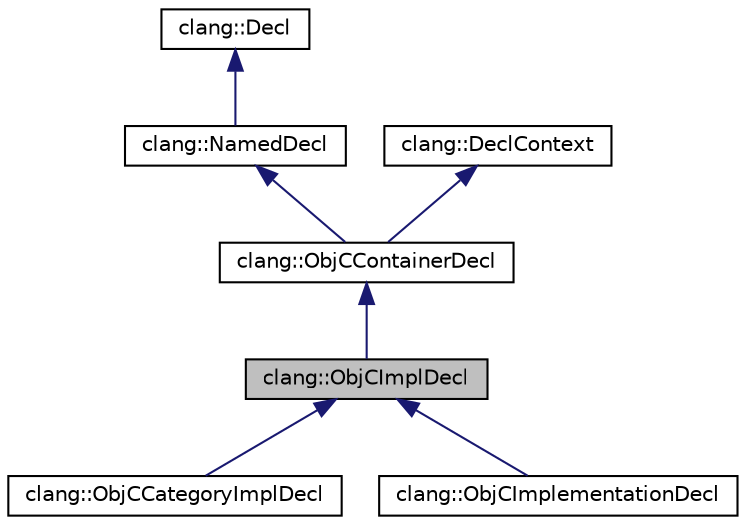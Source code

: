 digraph "clang::ObjCImplDecl"
{
 // LATEX_PDF_SIZE
  bgcolor="transparent";
  edge [fontname="Helvetica",fontsize="10",labelfontname="Helvetica",labelfontsize="10"];
  node [fontname="Helvetica",fontsize="10",shape=record];
  Node1 [label="clang::ObjCImplDecl",height=0.2,width=0.4,color="black", fillcolor="grey75", style="filled", fontcolor="black",tooltip=" "];
  Node2 -> Node1 [dir="back",color="midnightblue",fontsize="10",style="solid",fontname="Helvetica"];
  Node2 [label="clang::ObjCContainerDecl",height=0.2,width=0.4,color="black",URL="$classclang_1_1ObjCContainerDecl.html",tooltip="ObjCContainerDecl - Represents a container for method declarations."];
  Node3 -> Node2 [dir="back",color="midnightblue",fontsize="10",style="solid",fontname="Helvetica"];
  Node3 [label="clang::NamedDecl",height=0.2,width=0.4,color="black",URL="$classclang_1_1NamedDecl.html",tooltip="This represents a decl that may have a name."];
  Node4 -> Node3 [dir="back",color="midnightblue",fontsize="10",style="solid",fontname="Helvetica"];
  Node4 [label="clang::Decl",height=0.2,width=0.4,color="black",URL="$classclang_1_1Decl.html",tooltip="Decl - This represents one declaration (or definition), e.g."];
  Node5 -> Node2 [dir="back",color="midnightblue",fontsize="10",style="solid",fontname="Helvetica"];
  Node5 [label="clang::DeclContext",height=0.2,width=0.4,color="black",URL="$classclang_1_1DeclContext.html",tooltip="DeclContext - This is used only as base class of specific decl types that can act as declaration cont..."];
  Node1 -> Node6 [dir="back",color="midnightblue",fontsize="10",style="solid",fontname="Helvetica"];
  Node6 [label="clang::ObjCCategoryImplDecl",height=0.2,width=0.4,color="black",URL="$classclang_1_1ObjCCategoryImplDecl.html",tooltip="ObjCCategoryImplDecl - An object of this class encapsulates a category @implementation declaration."];
  Node1 -> Node7 [dir="back",color="midnightblue",fontsize="10",style="solid",fontname="Helvetica"];
  Node7 [label="clang::ObjCImplementationDecl",height=0.2,width=0.4,color="black",URL="$classclang_1_1ObjCImplementationDecl.html",tooltip="ObjCImplementationDecl - Represents a class definition - this is where method definitions are specifi..."];
}
